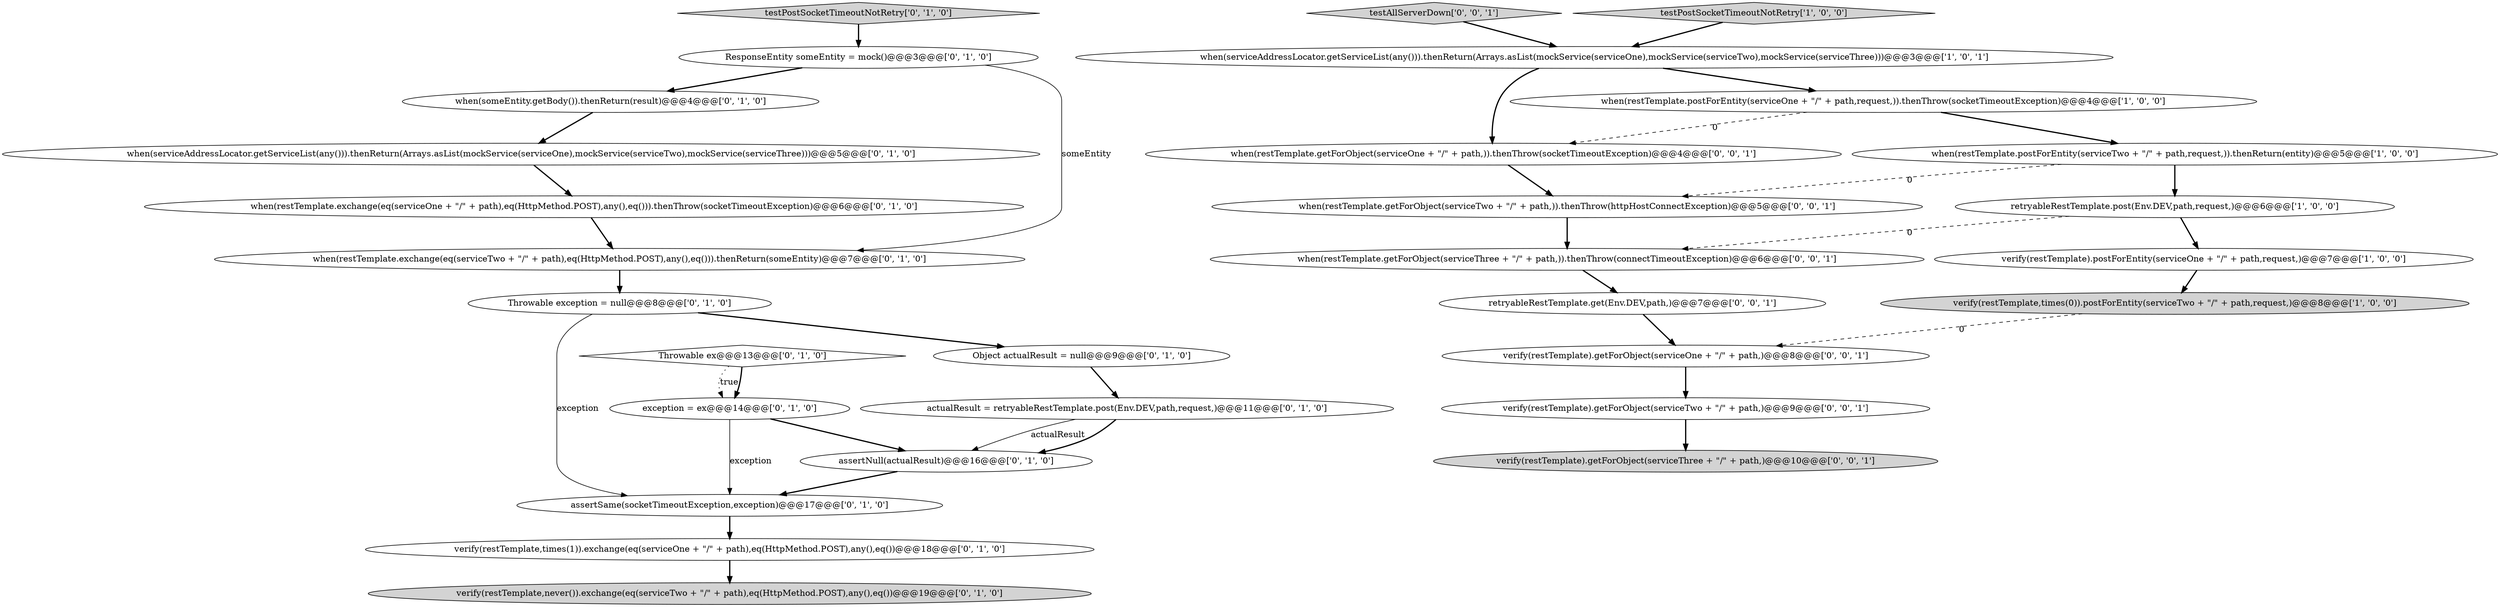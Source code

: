 digraph {
9 [style = filled, label = "when(serviceAddressLocator.getServiceList(any())).thenReturn(Arrays.asList(mockService(serviceOne),mockService(serviceTwo),mockService(serviceThree)))@@@5@@@['0', '1', '0']", fillcolor = white, shape = ellipse image = "AAA0AAABBB2BBB"];
2 [style = filled, label = "when(restTemplate.postForEntity(serviceTwo + \"/\" + path,request,)).thenReturn(entity)@@@5@@@['1', '0', '0']", fillcolor = white, shape = ellipse image = "AAA0AAABBB1BBB"];
16 [style = filled, label = "verify(restTemplate,times(1)).exchange(eq(serviceOne + \"/\" + path),eq(HttpMethod.POST),any(),eq())@@@18@@@['0', '1', '0']", fillcolor = white, shape = ellipse image = "AAA1AAABBB2BBB"];
13 [style = filled, label = "actualResult = retryableRestTemplate.post(Env.DEV,path,request,)@@@11@@@['0', '1', '0']", fillcolor = white, shape = ellipse image = "AAA1AAABBB2BBB"];
29 [style = filled, label = "verify(restTemplate).getForObject(serviceOne + \"/\" + path,)@@@8@@@['0', '0', '1']", fillcolor = white, shape = ellipse image = "AAA0AAABBB3BBB"];
14 [style = filled, label = "assertSame(socketTimeoutException,exception)@@@17@@@['0', '1', '0']", fillcolor = white, shape = ellipse image = "AAA1AAABBB2BBB"];
26 [style = filled, label = "when(restTemplate.getForObject(serviceOne + \"/\" + path,)).thenThrow(socketTimeoutException)@@@4@@@['0', '0', '1']", fillcolor = white, shape = ellipse image = "AAA0AAABBB3BBB"];
3 [style = filled, label = "when(restTemplate.postForEntity(serviceOne + \"/\" + path,request,)).thenThrow(socketTimeoutException)@@@4@@@['1', '0', '0']", fillcolor = white, shape = ellipse image = "AAA0AAABBB1BBB"];
8 [style = filled, label = "Throwable ex@@@13@@@['0', '1', '0']", fillcolor = white, shape = diamond image = "AAA1AAABBB2BBB"];
6 [style = filled, label = "verify(restTemplate).postForEntity(serviceOne + \"/\" + path,request,)@@@7@@@['1', '0', '0']", fillcolor = white, shape = ellipse image = "AAA0AAABBB1BBB"];
25 [style = filled, label = "testAllServerDown['0', '0', '1']", fillcolor = lightgray, shape = diamond image = "AAA0AAABBB3BBB"];
20 [style = filled, label = "assertNull(actualResult)@@@16@@@['0', '1', '0']", fillcolor = white, shape = ellipse image = "AAA1AAABBB2BBB"];
17 [style = filled, label = "ResponseEntity someEntity = mock()@@@3@@@['0', '1', '0']", fillcolor = white, shape = ellipse image = "AAA0AAABBB2BBB"];
22 [style = filled, label = "verify(restTemplate).getForObject(serviceTwo + \"/\" + path,)@@@9@@@['0', '0', '1']", fillcolor = white, shape = ellipse image = "AAA0AAABBB3BBB"];
15 [style = filled, label = "when(restTemplate.exchange(eq(serviceOne + \"/\" + path),eq(HttpMethod.POST),any(),eq())).thenThrow(socketTimeoutException)@@@6@@@['0', '1', '0']", fillcolor = white, shape = ellipse image = "AAA0AAABBB2BBB"];
28 [style = filled, label = "verify(restTemplate).getForObject(serviceThree + \"/\" + path,)@@@10@@@['0', '0', '1']", fillcolor = lightgray, shape = ellipse image = "AAA0AAABBB3BBB"];
4 [style = filled, label = "verify(restTemplate,times(0)).postForEntity(serviceTwo + \"/\" + path,request,)@@@8@@@['1', '0', '0']", fillcolor = lightgray, shape = ellipse image = "AAA0AAABBB1BBB"];
21 [style = filled, label = "Throwable exception = null@@@8@@@['0', '1', '0']", fillcolor = white, shape = ellipse image = "AAA0AAABBB2BBB"];
24 [style = filled, label = "retryableRestTemplate.get(Env.DEV,path,)@@@7@@@['0', '0', '1']", fillcolor = white, shape = ellipse image = "AAA0AAABBB3BBB"];
1 [style = filled, label = "when(serviceAddressLocator.getServiceList(any())).thenReturn(Arrays.asList(mockService(serviceOne),mockService(serviceTwo),mockService(serviceThree)))@@@3@@@['1', '0', '1']", fillcolor = white, shape = ellipse image = "AAA0AAABBB1BBB"];
18 [style = filled, label = "when(someEntity.getBody()).thenReturn(result)@@@4@@@['0', '1', '0']", fillcolor = white, shape = ellipse image = "AAA0AAABBB2BBB"];
19 [style = filled, label = "exception = ex@@@14@@@['0', '1', '0']", fillcolor = white, shape = ellipse image = "AAA1AAABBB2BBB"];
23 [style = filled, label = "when(restTemplate.getForObject(serviceTwo + \"/\" + path,)).thenThrow(httpHostConnectException)@@@5@@@['0', '0', '1']", fillcolor = white, shape = ellipse image = "AAA0AAABBB3BBB"];
27 [style = filled, label = "when(restTemplate.getForObject(serviceThree + \"/\" + path,)).thenThrow(connectTimeoutException)@@@6@@@['0', '0', '1']", fillcolor = white, shape = ellipse image = "AAA0AAABBB3BBB"];
12 [style = filled, label = "verify(restTemplate,never()).exchange(eq(serviceTwo + \"/\" + path),eq(HttpMethod.POST),any(),eq())@@@19@@@['0', '1', '0']", fillcolor = lightgray, shape = ellipse image = "AAA1AAABBB2BBB"];
5 [style = filled, label = "testPostSocketTimeoutNotRetry['1', '0', '0']", fillcolor = lightgray, shape = diamond image = "AAA0AAABBB1BBB"];
0 [style = filled, label = "retryableRestTemplate.post(Env.DEV,path,request,)@@@6@@@['1', '0', '0']", fillcolor = white, shape = ellipse image = "AAA0AAABBB1BBB"];
10 [style = filled, label = "Object actualResult = null@@@9@@@['0', '1', '0']", fillcolor = white, shape = ellipse image = "AAA1AAABBB2BBB"];
11 [style = filled, label = "testPostSocketTimeoutNotRetry['0', '1', '0']", fillcolor = lightgray, shape = diamond image = "AAA0AAABBB2BBB"];
7 [style = filled, label = "when(restTemplate.exchange(eq(serviceTwo + \"/\" + path),eq(HttpMethod.POST),any(),eq())).thenReturn(someEntity)@@@7@@@['0', '1', '0']", fillcolor = white, shape = ellipse image = "AAA0AAABBB2BBB"];
0->6 [style = bold, label=""];
4->29 [style = dashed, label="0"];
6->4 [style = bold, label=""];
14->16 [style = bold, label=""];
3->2 [style = bold, label=""];
0->27 [style = dashed, label="0"];
19->20 [style = bold, label=""];
5->1 [style = bold, label=""];
9->15 [style = bold, label=""];
21->14 [style = solid, label="exception"];
3->26 [style = dashed, label="0"];
11->17 [style = bold, label=""];
15->7 [style = bold, label=""];
7->21 [style = bold, label=""];
21->10 [style = bold, label=""];
17->7 [style = solid, label="someEntity"];
25->1 [style = bold, label=""];
8->19 [style = dotted, label="true"];
13->20 [style = solid, label="actualResult"];
16->12 [style = bold, label=""];
27->24 [style = bold, label=""];
18->9 [style = bold, label=""];
1->3 [style = bold, label=""];
10->13 [style = bold, label=""];
22->28 [style = bold, label=""];
2->23 [style = dashed, label="0"];
29->22 [style = bold, label=""];
1->26 [style = bold, label=""];
26->23 [style = bold, label=""];
2->0 [style = bold, label=""];
13->20 [style = bold, label=""];
24->29 [style = bold, label=""];
20->14 [style = bold, label=""];
19->14 [style = solid, label="exception"];
8->19 [style = bold, label=""];
23->27 [style = bold, label=""];
17->18 [style = bold, label=""];
}
